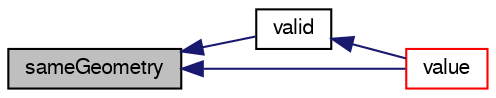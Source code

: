 digraph "sameGeometry"
{
  bgcolor="transparent";
  edge [fontname="FreeSans",fontsize="10",labelfontname="FreeSans",labelfontsize="10"];
  node [fontname="FreeSans",fontsize="10",shape=record];
  rankdir="LR";
  Node40 [label="sameGeometry",height=0.2,width=0.4,color="black", fillcolor="grey75", style="filled", fontcolor="black"];
  Node40 -> Node41 [dir="back",color="midnightblue",fontsize="10",style="solid",fontname="FreeSans"];
  Node41 [label="valid",height=0.2,width=0.4,color="black",URL="$a22514.html#aa4ad85c1548bba1f67ef9566c82f7baa",tooltip="Check whether origin has been changed at all or. "];
  Node41 -> Node42 [dir="back",color="midnightblue",fontsize="10",style="solid",fontname="FreeSans"];
  Node42 [label="value",height=0.2,width=0.4,color="red",URL="$a22514.html#a6aa9f99925da07d8bb874f46b238148f",tooltip="Return value. "];
  Node40 -> Node42 [dir="back",color="midnightblue",fontsize="10",style="solid",fontname="FreeSans"];
}
